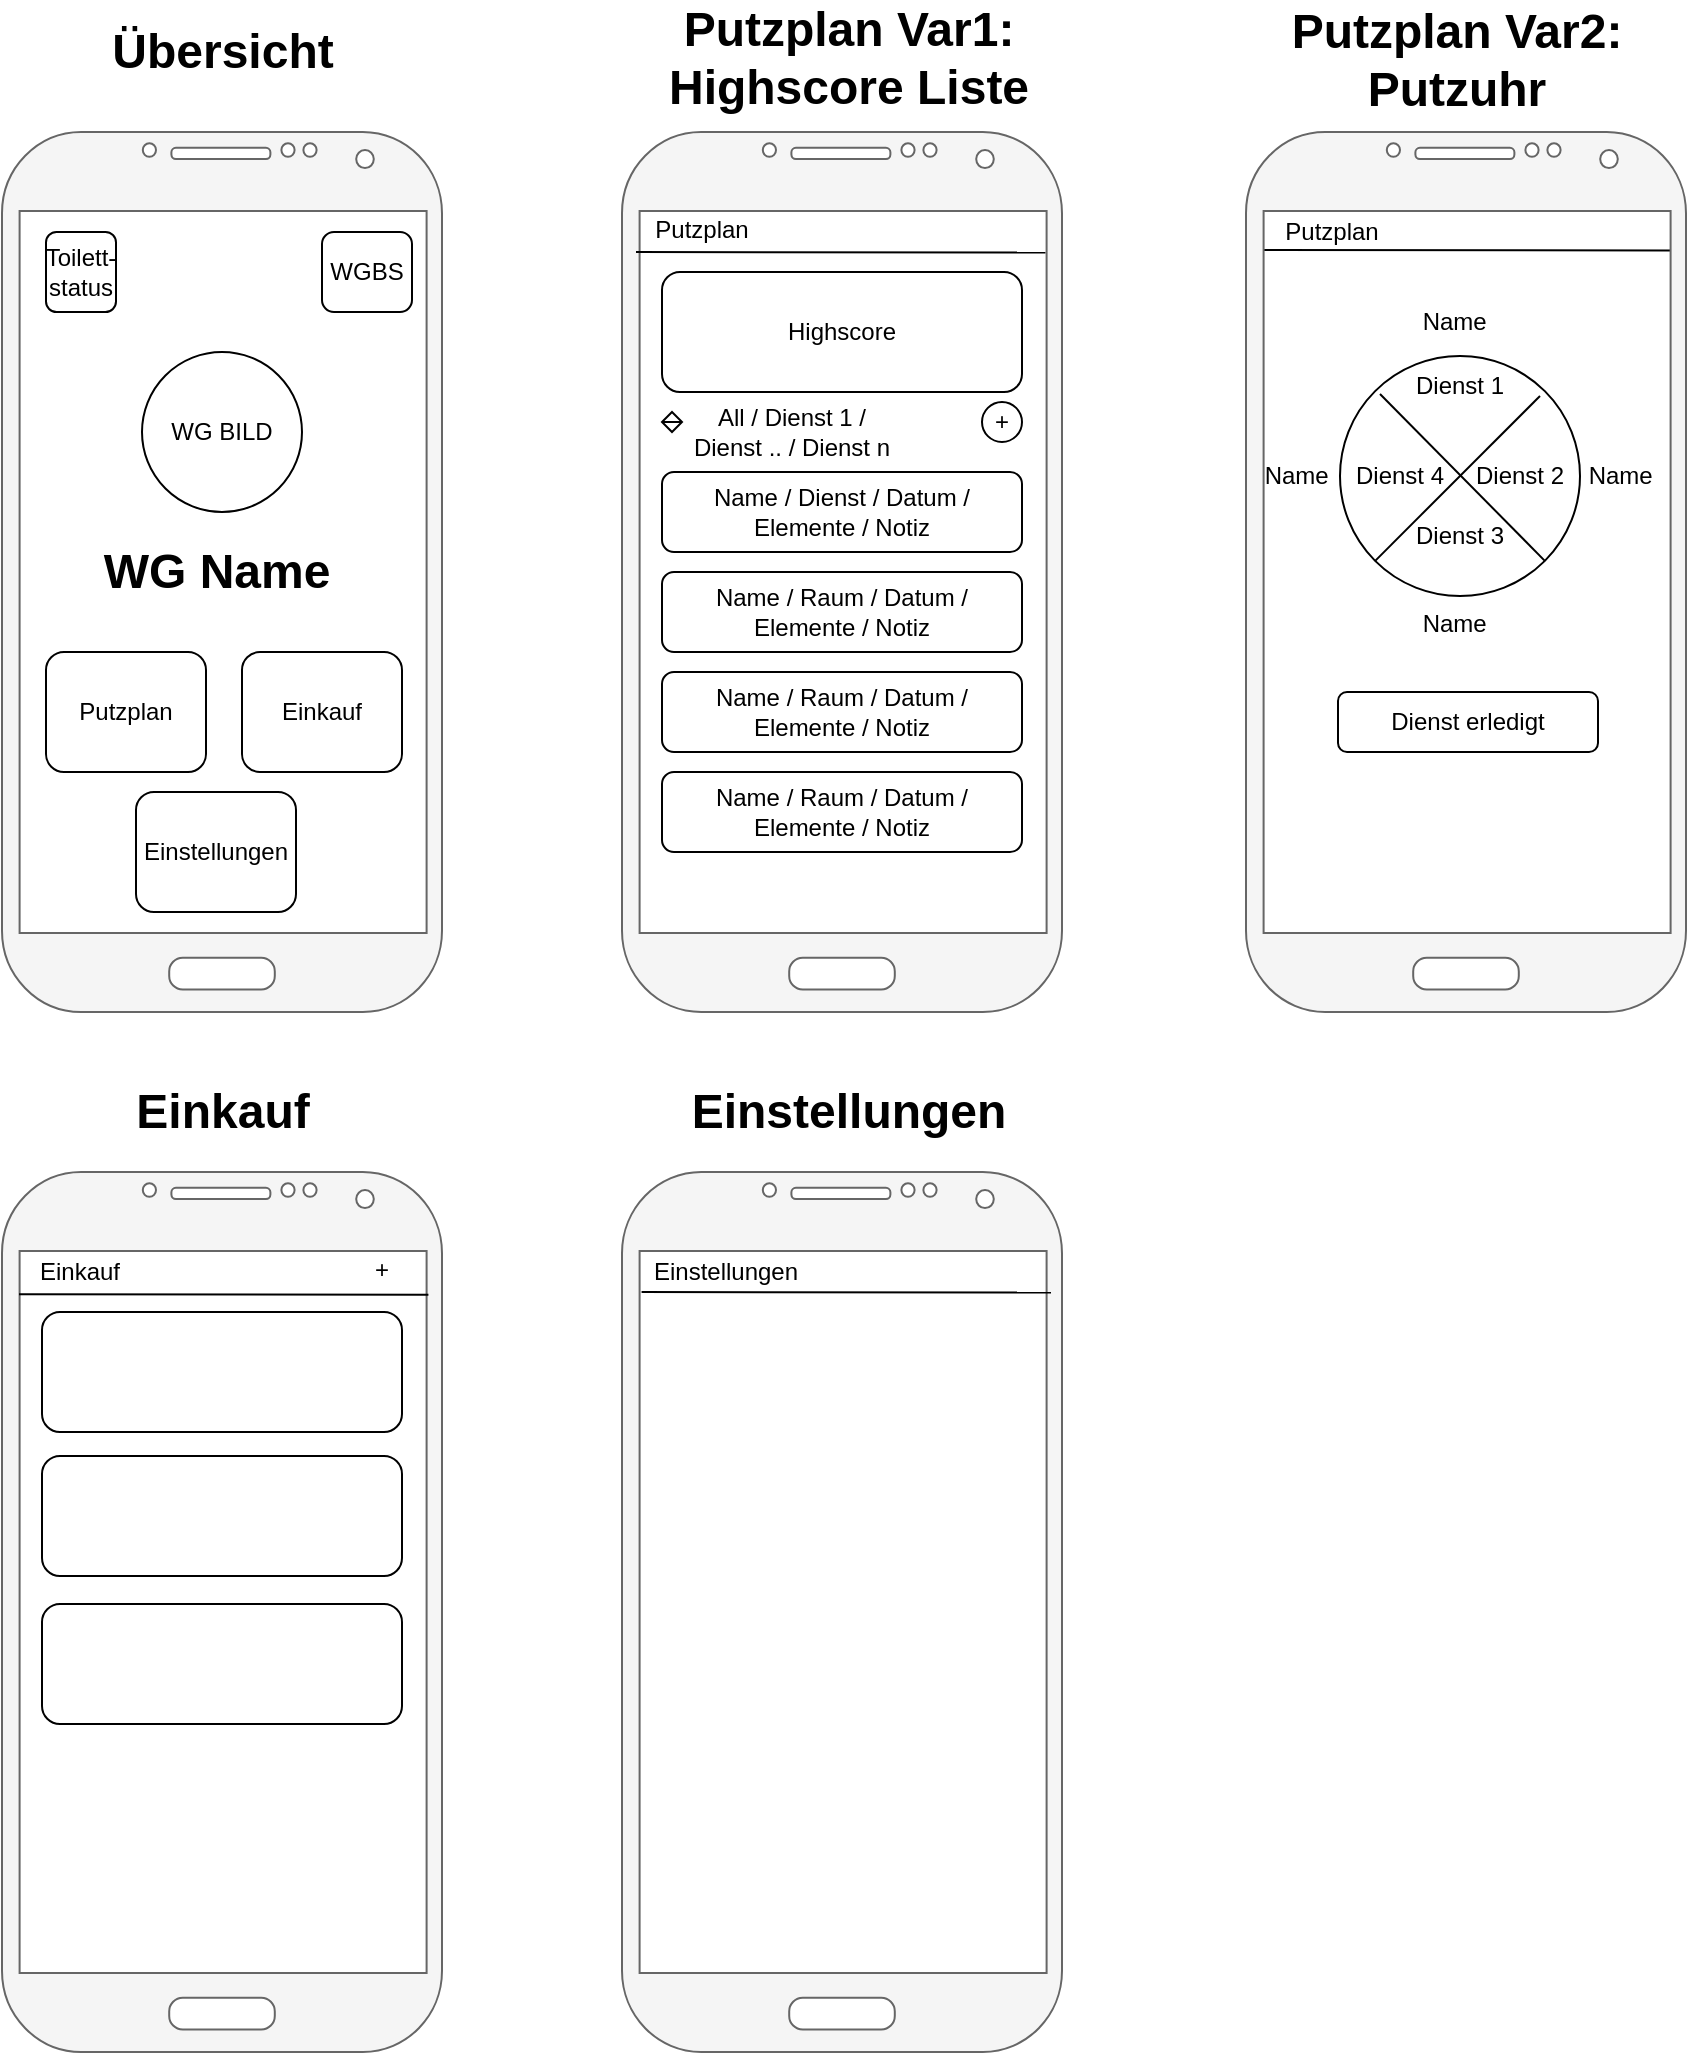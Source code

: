 <mxfile version="17.4.2" type="device"><diagram name="Page-1" id="2cc2dc42-3aac-f2a9-1cec-7a8b7cbee084"><mxGraphModel dx="1199" dy="1443" grid="1" gridSize="10" guides="1" tooltips="1" connect="1" arrows="1" fold="1" page="1" pageScale="1" pageWidth="1100" pageHeight="850" background="none" math="0" shadow="0"><root><mxCell id="0"/><mxCell id="1" parent="0"/><mxCell id="WmKfm9lmB5hleBDu0xuL-20" value="" style="group" vertex="1" connectable="0" parent="1"><mxGeometry x="662" y="10" width="220" height="440" as="geometry"/></mxCell><mxCell id="WmKfm9lmB5hleBDu0xuL-21" value="" style="rounded=0;whiteSpace=wrap;html=1;shadow=0;fillColor=default;gradientColor=none;" vertex="1" parent="WmKfm9lmB5hleBDu0xuL-20"><mxGeometry x="5.5" y="33.846" width="209" height="372.308" as="geometry"/></mxCell><mxCell id="WmKfm9lmB5hleBDu0xuL-116" value="" style="endArrow=none;html=1;rounded=0;entryX=1.001;entryY=0.071;entryDx=0;entryDy=0;entryPerimeter=0;" edge="1" parent="WmKfm9lmB5hleBDu0xuL-20"><mxGeometry width="50" height="50" relative="1" as="geometry"><mxPoint x="8.79" y="59" as="sourcePoint"/><mxPoint x="213.499" y="59.28" as="targetPoint"/></mxGeometry></mxCell><mxCell id="WmKfm9lmB5hleBDu0xuL-22" value="" style="verticalLabelPosition=bottom;verticalAlign=top;html=1;shadow=0;dashed=0;strokeWidth=1;shape=mxgraph.android.phone2;strokeColor=#666666;fillColor=#f5f5f5;container=0;portConstraintRotation=0;fontColor=#333333;" vertex="1" parent="WmKfm9lmB5hleBDu0xuL-20"><mxGeometry width="220" height="440" as="geometry"/></mxCell><mxCell id="WmKfm9lmB5hleBDu0xuL-32" value="" style="ellipse;whiteSpace=wrap;html=1;aspect=fixed;shadow=0;fillColor=default;gradientColor=none;" vertex="1" parent="WmKfm9lmB5hleBDu0xuL-20"><mxGeometry x="47" y="112" width="120" height="120" as="geometry"/></mxCell><mxCell id="WmKfm9lmB5hleBDu0xuL-33" value="" style="endArrow=none;html=1;rounded=0;exitX=0;exitY=1;exitDx=0;exitDy=0;" edge="1" parent="WmKfm9lmB5hleBDu0xuL-20" source="WmKfm9lmB5hleBDu0xuL-32"><mxGeometry width="50" height="50" relative="1" as="geometry"><mxPoint x="97" y="182" as="sourcePoint"/><mxPoint x="147" y="132" as="targetPoint"/></mxGeometry></mxCell><mxCell id="WmKfm9lmB5hleBDu0xuL-34" value="" style="endArrow=none;html=1;rounded=0;exitX=1;exitY=1;exitDx=0;exitDy=0;" edge="1" parent="WmKfm9lmB5hleBDu0xuL-20" source="WmKfm9lmB5hleBDu0xuL-32"><mxGeometry width="50" height="50" relative="1" as="geometry"><mxPoint x="-22.996" y="213.216" as="sourcePoint"/><mxPoint x="67" y="131" as="targetPoint"/></mxGeometry></mxCell><mxCell id="WmKfm9lmB5hleBDu0xuL-35" value="Dienst 1" style="text;html=1;strokeColor=none;fillColor=none;align=center;verticalAlign=middle;whiteSpace=wrap;rounded=0;" vertex="1" parent="WmKfm9lmB5hleBDu0xuL-20"><mxGeometry x="77" y="112" width="60" height="30" as="geometry"/></mxCell><mxCell id="WmKfm9lmB5hleBDu0xuL-43" value="Dienst 2" style="text;html=1;strokeColor=none;fillColor=none;align=center;verticalAlign=middle;whiteSpace=wrap;rounded=0;" vertex="1" parent="WmKfm9lmB5hleBDu0xuL-20"><mxGeometry x="107" y="157" width="60" height="30" as="geometry"/></mxCell><mxCell id="WmKfm9lmB5hleBDu0xuL-45" value="Dienst 3" style="text;html=1;strokeColor=none;fillColor=none;align=center;verticalAlign=middle;whiteSpace=wrap;rounded=0;" vertex="1" parent="WmKfm9lmB5hleBDu0xuL-20"><mxGeometry x="77" y="187" width="60" height="30" as="geometry"/></mxCell><mxCell id="WmKfm9lmB5hleBDu0xuL-46" value="Dienst 4" style="text;html=1;strokeColor=none;fillColor=none;align=center;verticalAlign=middle;whiteSpace=wrap;rounded=0;" vertex="1" parent="WmKfm9lmB5hleBDu0xuL-20"><mxGeometry x="47" y="157" width="60" height="30" as="geometry"/></mxCell><mxCell id="WmKfm9lmB5hleBDu0xuL-57" value="Name&amp;nbsp;" style="text;html=1;strokeColor=none;fillColor=none;align=center;verticalAlign=middle;whiteSpace=wrap;rounded=0;" vertex="1" parent="WmKfm9lmB5hleBDu0xuL-20"><mxGeometry x="76" y="80" width="60" height="30" as="geometry"/></mxCell><mxCell id="WmKfm9lmB5hleBDu0xuL-80" value="Name&amp;nbsp;" style="text;html=1;strokeColor=none;fillColor=none;align=center;verticalAlign=middle;whiteSpace=wrap;rounded=0;" vertex="1" parent="WmKfm9lmB5hleBDu0xuL-20"><mxGeometry x="159" y="157" width="60" height="30" as="geometry"/></mxCell><mxCell id="WmKfm9lmB5hleBDu0xuL-81" value="Name&amp;nbsp;" style="text;html=1;strokeColor=none;fillColor=none;align=center;verticalAlign=middle;whiteSpace=wrap;rounded=0;" vertex="1" parent="WmKfm9lmB5hleBDu0xuL-20"><mxGeometry x="76" y="231" width="60" height="30" as="geometry"/></mxCell><mxCell id="WmKfm9lmB5hleBDu0xuL-82" value="Name&amp;nbsp;" style="text;html=1;strokeColor=none;fillColor=none;align=center;verticalAlign=middle;whiteSpace=wrap;rounded=0;" vertex="1" parent="WmKfm9lmB5hleBDu0xuL-20"><mxGeometry x="-3" y="157" width="60" height="30" as="geometry"/></mxCell><mxCell id="WmKfm9lmB5hleBDu0xuL-95" value="Dienst erledigt" style="rounded=1;whiteSpace=wrap;html=1;shadow=0;fillColor=default;gradientColor=none;" vertex="1" parent="WmKfm9lmB5hleBDu0xuL-20"><mxGeometry x="46" y="280" width="130" height="30" as="geometry"/></mxCell><mxCell id="eOKUl_sGpxn9sHFx7Fyf-12" value="" style="group" parent="1" vertex="1" connectable="0"><mxGeometry x="40" y="10" width="220" height="440" as="geometry"/></mxCell><mxCell id="eOKUl_sGpxn9sHFx7Fyf-11" value="" style="rounded=0;whiteSpace=wrap;html=1;shadow=0;fillColor=default;gradientColor=none;" parent="eOKUl_sGpxn9sHFx7Fyf-12" vertex="1"><mxGeometry x="5.5" y="33.846" width="209" height="372.308" as="geometry"/></mxCell><mxCell id="eOKUl_sGpxn9sHFx7Fyf-9" value="" style="verticalLabelPosition=bottom;verticalAlign=top;html=1;shadow=0;dashed=0;strokeWidth=1;shape=mxgraph.android.phone2;strokeColor=#666666;fillColor=#f5f5f5;container=0;portConstraintRotation=0;fontColor=#333333;" parent="eOKUl_sGpxn9sHFx7Fyf-12" vertex="1"><mxGeometry width="220" height="440.0" as="geometry"/></mxCell><mxCell id="eOKUl_sGpxn9sHFx7Fyf-17" value="WG BILD" style="ellipse;whiteSpace=wrap;html=1;aspect=fixed;shadow=0;fillColor=default;gradientColor=none;" parent="eOKUl_sGpxn9sHFx7Fyf-12" vertex="1"><mxGeometry x="70" y="110" width="80" height="80" as="geometry"/></mxCell><mxCell id="eOKUl_sGpxn9sHFx7Fyf-18" value="Putzplan" style="rounded=1;whiteSpace=wrap;html=1;shadow=0;fillColor=default;gradientColor=none;" parent="eOKUl_sGpxn9sHFx7Fyf-12" vertex="1"><mxGeometry x="22" y="260" width="80" height="60" as="geometry"/></mxCell><mxCell id="eOKUl_sGpxn9sHFx7Fyf-19" value="Einkauf" style="rounded=1;whiteSpace=wrap;html=1;shadow=0;fillColor=default;gradientColor=none;" parent="eOKUl_sGpxn9sHFx7Fyf-12" vertex="1"><mxGeometry x="120" y="260" width="80" height="60" as="geometry"/></mxCell><mxCell id="eOKUl_sGpxn9sHFx7Fyf-20" value="Toilett-&lt;br&gt;status" style="rounded=1;whiteSpace=wrap;html=1;shadow=0;fillColor=default;gradientColor=none;" parent="eOKUl_sGpxn9sHFx7Fyf-12" vertex="1"><mxGeometry x="22" y="50" width="35" height="40" as="geometry"/></mxCell><mxCell id="eOKUl_sGpxn9sHFx7Fyf-21" value="WGBS" style="rounded=1;whiteSpace=wrap;html=1;shadow=0;fillColor=default;gradientColor=none;" parent="eOKUl_sGpxn9sHFx7Fyf-12" vertex="1"><mxGeometry x="160" y="50" width="45" height="40" as="geometry"/></mxCell><mxCell id="eOKUl_sGpxn9sHFx7Fyf-24" value="WG Name" style="text;strokeColor=none;fillColor=none;html=1;fontSize=24;fontStyle=1;verticalAlign=middle;align=center;shadow=0;" parent="eOKUl_sGpxn9sHFx7Fyf-12" vertex="1"><mxGeometry x="57" y="200" width="100" height="40" as="geometry"/></mxCell><mxCell id="WmKfm9lmB5hleBDu0xuL-94" value="Einstellungen" style="rounded=1;whiteSpace=wrap;html=1;shadow=0;fillColor=default;gradientColor=none;" vertex="1" parent="eOKUl_sGpxn9sHFx7Fyf-12"><mxGeometry x="67" y="330" width="80" height="60" as="geometry"/></mxCell><mxCell id="eOKUl_sGpxn9sHFx7Fyf-25" value="" style="group" parent="1" vertex="1" connectable="0"><mxGeometry x="350" y="10" width="220" height="440" as="geometry"/></mxCell><mxCell id="eOKUl_sGpxn9sHFx7Fyf-26" value="" style="rounded=0;whiteSpace=wrap;html=1;shadow=0;fillColor=default;gradientColor=none;" parent="eOKUl_sGpxn9sHFx7Fyf-25" vertex="1"><mxGeometry x="5.5" y="33.846" width="209" height="372.308" as="geometry"/></mxCell><mxCell id="eOKUl_sGpxn9sHFx7Fyf-27" value="" style="verticalLabelPosition=bottom;verticalAlign=top;html=1;shadow=0;dashed=0;strokeWidth=1;shape=mxgraph.android.phone2;strokeColor=#666666;fillColor=#f5f5f5;container=0;portConstraintRotation=0;fontColor=#333333;" parent="eOKUl_sGpxn9sHFx7Fyf-25" vertex="1"><mxGeometry width="220" height="440" as="geometry"/></mxCell><mxCell id="WmKfm9lmB5hleBDu0xuL-4" value="Highscore" style="rounded=1;whiteSpace=wrap;html=1;" vertex="1" parent="eOKUl_sGpxn9sHFx7Fyf-25"><mxGeometry x="20" y="70" width="180" height="60" as="geometry"/></mxCell><mxCell id="WmKfm9lmB5hleBDu0xuL-6" value="" style="shape=sortShape;perimeter=rhombusPerimeter;whiteSpace=wrap;html=1;" vertex="1" parent="eOKUl_sGpxn9sHFx7Fyf-25"><mxGeometry x="20" y="140" width="10" height="10" as="geometry"/></mxCell><mxCell id="WmKfm9lmB5hleBDu0xuL-7" value="All / Dienst 1 / Dienst .. / Dienst n" style="text;html=1;strokeColor=none;fillColor=none;align=center;verticalAlign=middle;whiteSpace=wrap;rounded=0;" vertex="1" parent="eOKUl_sGpxn9sHFx7Fyf-25"><mxGeometry x="30" y="135" width="110" height="30" as="geometry"/></mxCell><mxCell id="WmKfm9lmB5hleBDu0xuL-8" value="Name / Dienst / Datum / Elemente / Notiz" style="rounded=1;whiteSpace=wrap;html=1;" vertex="1" parent="eOKUl_sGpxn9sHFx7Fyf-25"><mxGeometry x="20" y="170" width="180" height="40" as="geometry"/></mxCell><mxCell id="WmKfm9lmB5hleBDu0xuL-16" value="Name / Raum / Datum / Elemente / Notiz" style="rounded=1;whiteSpace=wrap;html=1;" vertex="1" parent="eOKUl_sGpxn9sHFx7Fyf-25"><mxGeometry x="20" y="220" width="180" height="40" as="geometry"/></mxCell><mxCell id="WmKfm9lmB5hleBDu0xuL-17" value="Name / Raum / Datum / Elemente / Notiz" style="rounded=1;whiteSpace=wrap;html=1;" vertex="1" parent="eOKUl_sGpxn9sHFx7Fyf-25"><mxGeometry x="20" y="270" width="180" height="40" as="geometry"/></mxCell><mxCell id="WmKfm9lmB5hleBDu0xuL-18" value="Name / Raum / Datum / Elemente / Notiz" style="rounded=1;whiteSpace=wrap;html=1;" vertex="1" parent="eOKUl_sGpxn9sHFx7Fyf-25"><mxGeometry x="20" y="320" width="180" height="40" as="geometry"/></mxCell><mxCell id="WmKfm9lmB5hleBDu0xuL-19" value="+" style="ellipse;whiteSpace=wrap;html=1;aspect=fixed;shadow=0;fillColor=default;gradientColor=none;" vertex="1" parent="eOKUl_sGpxn9sHFx7Fyf-25"><mxGeometry x="180" y="135" width="20" height="20" as="geometry"/></mxCell><mxCell id="WmKfm9lmB5hleBDu0xuL-115" value="" style="endArrow=none;html=1;rounded=0;entryX=1.001;entryY=0.071;entryDx=0;entryDy=0;entryPerimeter=0;" edge="1" parent="eOKUl_sGpxn9sHFx7Fyf-25"><mxGeometry width="50" height="50" relative="1" as="geometry"><mxPoint x="7" y="60" as="sourcePoint"/><mxPoint x="211.709" y="60.28" as="targetPoint"/></mxGeometry></mxCell><mxCell id="WmKfm9lmB5hleBDu0xuL-118" value="Putzplan" style="text;html=1;strokeColor=none;fillColor=none;align=center;verticalAlign=middle;whiteSpace=wrap;rounded=0;" vertex="1" parent="eOKUl_sGpxn9sHFx7Fyf-25"><mxGeometry x="10" y="38.85" width="60" height="20" as="geometry"/></mxCell><mxCell id="WmKfm9lmB5hleBDu0xuL-119" value="Putzplan" style="text;html=1;strokeColor=none;fillColor=none;align=center;verticalAlign=middle;whiteSpace=wrap;rounded=0;" vertex="1" parent="eOKUl_sGpxn9sHFx7Fyf-25"><mxGeometry x="325" y="39.85" width="60" height="20" as="geometry"/></mxCell><mxCell id="WmKfm9lmB5hleBDu0xuL-96" value="" style="group" vertex="1" connectable="0" parent="1"><mxGeometry x="40" y="530" width="220" height="440" as="geometry"/></mxCell><mxCell id="WmKfm9lmB5hleBDu0xuL-97" value="" style="rounded=0;whiteSpace=wrap;html=1;shadow=0;fillColor=default;gradientColor=none;" vertex="1" parent="WmKfm9lmB5hleBDu0xuL-96"><mxGeometry x="5.5" y="33.846" width="209" height="372.308" as="geometry"/></mxCell><mxCell id="WmKfm9lmB5hleBDu0xuL-98" value="" style="verticalLabelPosition=bottom;verticalAlign=top;html=1;shadow=0;dashed=0;strokeWidth=1;shape=mxgraph.android.phone2;strokeColor=#666666;fillColor=#f5f5f5;container=0;portConstraintRotation=0;fontColor=#333333;" vertex="1" parent="WmKfm9lmB5hleBDu0xuL-96"><mxGeometry width="220" height="440" as="geometry"/></mxCell><mxCell id="WmKfm9lmB5hleBDu0xuL-110" value="" style="rounded=1;whiteSpace=wrap;html=1;" vertex="1" parent="WmKfm9lmB5hleBDu0xuL-96"><mxGeometry x="20" y="70" width="180" height="60" as="geometry"/></mxCell><mxCell id="WmKfm9lmB5hleBDu0xuL-111" value="" style="rounded=1;whiteSpace=wrap;html=1;" vertex="1" parent="WmKfm9lmB5hleBDu0xuL-96"><mxGeometry x="20" y="142" width="180" height="60" as="geometry"/></mxCell><mxCell id="WmKfm9lmB5hleBDu0xuL-112" value="" style="rounded=1;whiteSpace=wrap;html=1;" vertex="1" parent="WmKfm9lmB5hleBDu0xuL-96"><mxGeometry x="20" y="216" width="180" height="60" as="geometry"/></mxCell><mxCell id="WmKfm9lmB5hleBDu0xuL-122" value="" style="endArrow=none;html=1;rounded=0;entryX=1.001;entryY=0.071;entryDx=0;entryDy=0;entryPerimeter=0;" edge="1" parent="WmKfm9lmB5hleBDu0xuL-96"><mxGeometry width="50" height="50" relative="1" as="geometry"><mxPoint x="8.5" y="61.15" as="sourcePoint"/><mxPoint x="213.209" y="61.43" as="targetPoint"/></mxGeometry></mxCell><mxCell id="WmKfm9lmB5hleBDu0xuL-123" value="Einkauf" style="text;html=1;strokeColor=none;fillColor=none;align=center;verticalAlign=middle;whiteSpace=wrap;rounded=0;" vertex="1" parent="WmKfm9lmB5hleBDu0xuL-96"><mxGeometry x="8.5" y="40" width="60" height="20" as="geometry"/></mxCell><mxCell id="WmKfm9lmB5hleBDu0xuL-130" value="+" style="text;html=1;strokeColor=none;fillColor=none;align=center;verticalAlign=middle;whiteSpace=wrap;rounded=0;" vertex="1" parent="WmKfm9lmB5hleBDu0xuL-96"><mxGeometry x="160" y="33.85" width="60" height="30" as="geometry"/></mxCell><mxCell id="WmKfm9lmB5hleBDu0xuL-99" value="Übersicht" style="text;strokeColor=none;fillColor=none;html=1;fontSize=24;fontStyle=1;verticalAlign=middle;align=center;shadow=0;" vertex="1" parent="1"><mxGeometry x="100" y="-50" width="100" height="40" as="geometry"/></mxCell><mxCell id="WmKfm9lmB5hleBDu0xuL-100" value="Putzplan Var1:&lt;br&gt;Highscore Liste" style="text;strokeColor=none;fillColor=none;html=1;fontSize=24;fontStyle=1;verticalAlign=middle;align=center;shadow=0;" vertex="1" parent="1"><mxGeometry x="413" y="-47" width="100" height="40" as="geometry"/></mxCell><mxCell id="WmKfm9lmB5hleBDu0xuL-102" value="Putzplan Var2:&lt;br&gt;Putzuhr" style="text;strokeColor=none;fillColor=none;html=1;fontSize=24;fontStyle=1;verticalAlign=middle;align=center;shadow=0;" vertex="1" parent="1"><mxGeometry x="717" y="-46" width="100" height="40" as="geometry"/></mxCell><mxCell id="WmKfm9lmB5hleBDu0xuL-103" value="Einkauf" style="text;strokeColor=none;fillColor=none;html=1;fontSize=24;fontStyle=1;verticalAlign=middle;align=center;shadow=0;" vertex="1" parent="1"><mxGeometry x="100" y="480" width="100" height="40" as="geometry"/></mxCell><mxCell id="WmKfm9lmB5hleBDu0xuL-106" value="Einstellungen" style="text;strokeColor=none;fillColor=none;html=1;fontSize=24;fontStyle=1;verticalAlign=middle;align=center;shadow=0;" vertex="1" parent="1"><mxGeometry x="413" y="480" width="100" height="40" as="geometry"/></mxCell><mxCell id="WmKfm9lmB5hleBDu0xuL-107" value="" style="group" vertex="1" connectable="0" parent="1"><mxGeometry x="350" y="530" width="220" height="440" as="geometry"/></mxCell><mxCell id="WmKfm9lmB5hleBDu0xuL-108" value="" style="rounded=0;whiteSpace=wrap;html=1;shadow=0;fillColor=default;gradientColor=none;" vertex="1" parent="WmKfm9lmB5hleBDu0xuL-107"><mxGeometry x="5.5" y="33.846" width="209" height="372.308" as="geometry"/></mxCell><mxCell id="WmKfm9lmB5hleBDu0xuL-109" value="" style="verticalLabelPosition=bottom;verticalAlign=top;html=1;shadow=0;dashed=0;strokeWidth=1;shape=mxgraph.android.phone2;strokeColor=#666666;fillColor=#f5f5f5;container=0;portConstraintRotation=0;fontColor=#333333;" vertex="1" parent="WmKfm9lmB5hleBDu0xuL-107"><mxGeometry width="220" height="440" as="geometry"/></mxCell><mxCell id="WmKfm9lmB5hleBDu0xuL-126" value="" style="endArrow=none;html=1;rounded=0;entryX=1.001;entryY=0.071;entryDx=0;entryDy=0;entryPerimeter=0;" edge="1" parent="WmKfm9lmB5hleBDu0xuL-107"><mxGeometry width="50" height="50" relative="1" as="geometry"><mxPoint x="9.79" y="60.0" as="sourcePoint"/><mxPoint x="214.499" y="60.28" as="targetPoint"/></mxGeometry></mxCell><mxCell id="WmKfm9lmB5hleBDu0xuL-127" value="Einstellungen" style="text;html=1;strokeColor=none;fillColor=none;align=center;verticalAlign=middle;whiteSpace=wrap;rounded=0;" vertex="1" parent="WmKfm9lmB5hleBDu0xuL-107"><mxGeometry x="22" y="40" width="60" height="20" as="geometry"/></mxCell></root></mxGraphModel></diagram></mxfile>